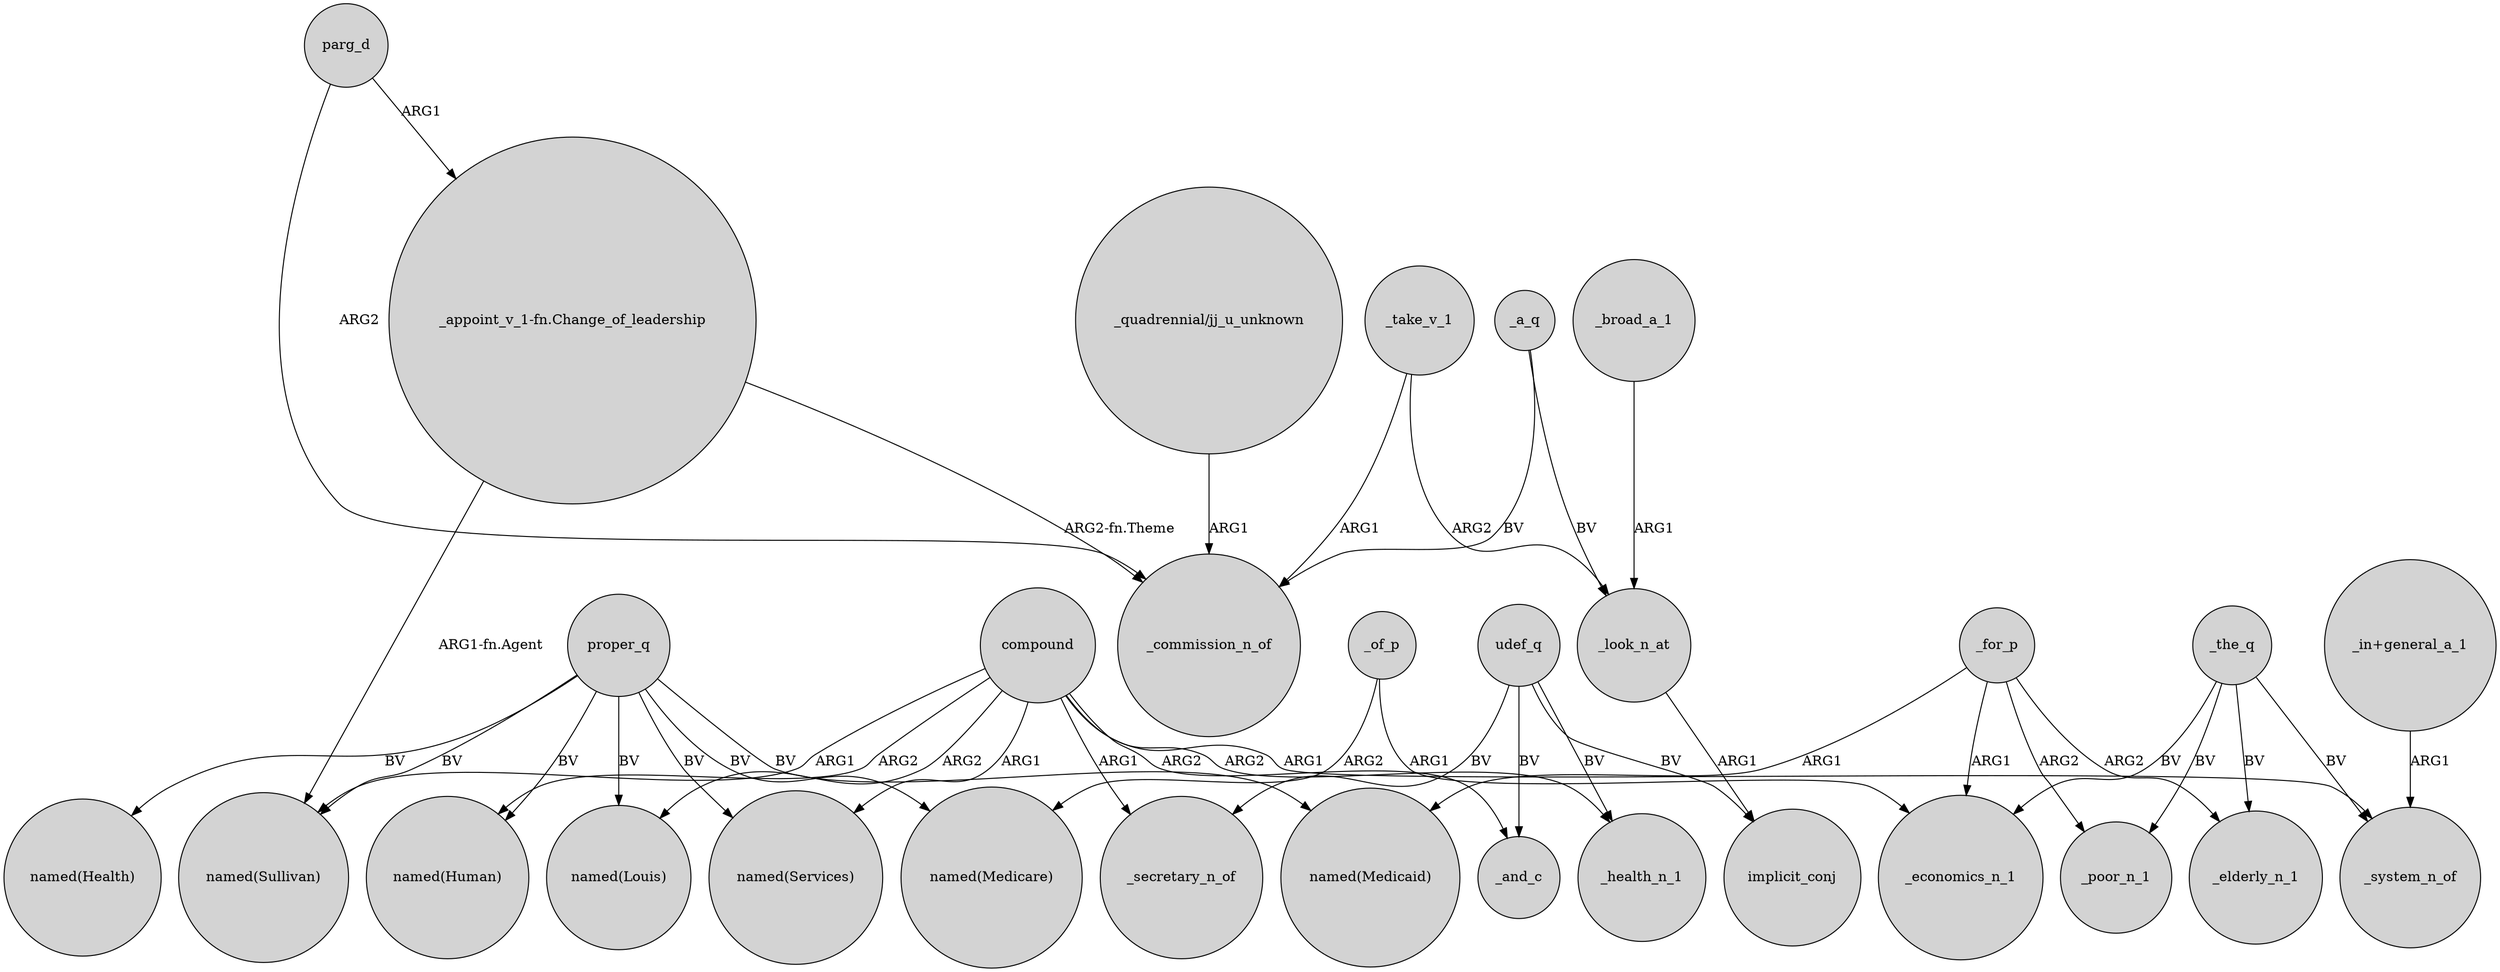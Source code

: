 digraph {
	node [shape=circle style=filled]
	compound -> "named(Human)" [label=ARG2]
	udef_q -> _secretary_n_of [label=BV]
	parg_d -> _commission_n_of [label=ARG2]
	proper_q -> "named(Louis)" [label=BV]
	"_appoint_v_1-fn.Change_of_leadership" -> "named(Sullivan)" [label="ARG1-fn.Agent"]
	compound -> _system_n_of [label=ARG1]
	compound -> "named(Services)" [label=ARG1]
	proper_q -> "named(Medicare)" [label=BV]
	_for_p -> "named(Medicaid)" [label=ARG1]
	proper_q -> "named(Health)" [label=BV]
	proper_q -> "named(Services)" [label=BV]
	_for_p -> _economics_n_1 [label=ARG1]
	"_appoint_v_1-fn.Change_of_leadership" -> _commission_n_of [label="ARG2-fn.Theme"]
	udef_q -> implicit_conj [label=BV]
	proper_q -> "named(Human)" [label=BV]
	_the_q -> _poor_n_1 [label=BV]
	"_in+general_a_1" -> _system_n_of [label=ARG1]
	proper_q -> "named(Sullivan)" [label=BV]
	_broad_a_1 -> _look_n_at [label=ARG1]
	_take_v_1 -> _commission_n_of [label=ARG1]
	compound -> _and_c [label=ARG2]
	_for_p -> _poor_n_1 [label=ARG2]
	_take_v_1 -> _look_n_at [label=ARG2]
	compound -> _health_n_1 [label=ARG2]
	_of_p -> "named(Medicare)" [label=ARG2]
	compound -> "named(Sullivan)" [label=ARG1]
	udef_q -> _health_n_1 [label=BV]
	parg_d -> "_appoint_v_1-fn.Change_of_leadership" [label=ARG1]
	_for_p -> _elderly_n_1 [label=ARG2]
	_look_n_at -> implicit_conj [label=ARG1]
	_of_p -> _economics_n_1 [label=ARG1]
	_the_q -> _elderly_n_1 [label=BV]
	_the_q -> _economics_n_1 [label=BV]
	_the_q -> _system_n_of [label=BV]
	compound -> "named(Louis)" [label=ARG2]
	compound -> _secretary_n_of [label=ARG1]
	_a_q -> _commission_n_of [label=BV]
	udef_q -> _and_c [label=BV]
	_a_q -> _look_n_at [label=BV]
	"_quadrennial/jj_u_unknown" -> _commission_n_of [label=ARG1]
	proper_q -> "named(Medicaid)" [label=BV]
}
